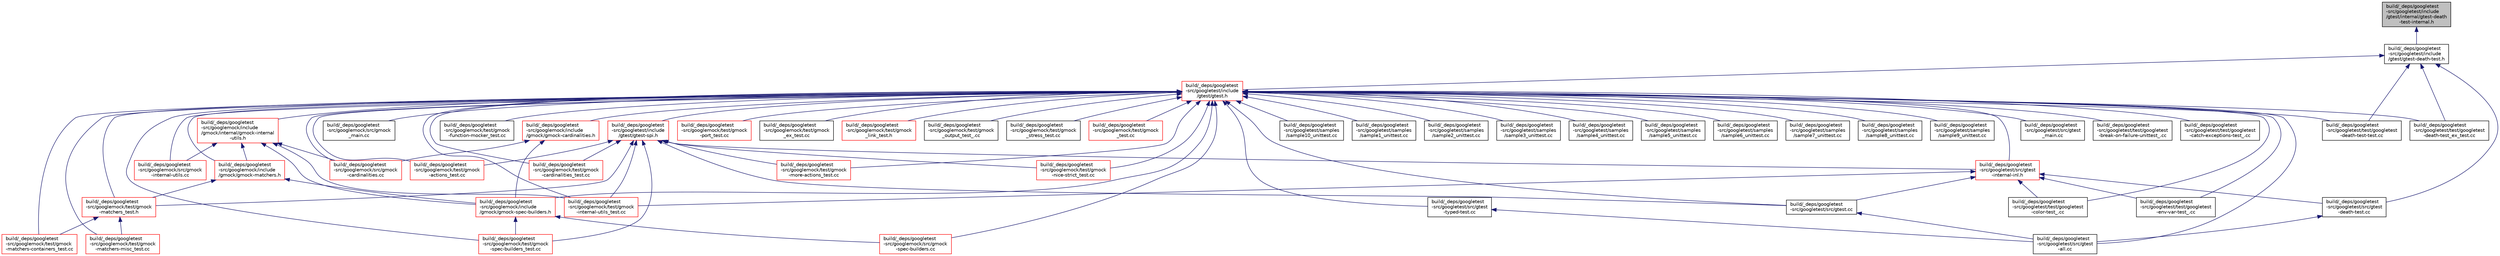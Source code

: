 digraph "build/_deps/googletest-src/googletest/include/gtest/internal/gtest-death-test-internal.h"
{
 // LATEX_PDF_SIZE
  edge [fontname="Helvetica",fontsize="10",labelfontname="Helvetica",labelfontsize="10"];
  node [fontname="Helvetica",fontsize="10",shape=record];
  Node1 [label="build/_deps/googletest\l-src/googletest/include\l/gtest/internal/gtest-death\l-test-internal.h",height=0.2,width=0.4,color="black", fillcolor="grey75", style="filled", fontcolor="black",tooltip=" "];
  Node1 -> Node2 [dir="back",color="midnightblue",fontsize="10",style="solid"];
  Node2 [label="build/_deps/googletest\l-src/googletest/include\l/gtest/gtest-death-test.h",height=0.2,width=0.4,color="black", fillcolor="white", style="filled",URL="$gtest-death-test_8h.html",tooltip=" "];
  Node2 -> Node3 [dir="back",color="midnightblue",fontsize="10",style="solid"];
  Node3 [label="build/_deps/googletest\l-src/googletest/include\l/gtest/gtest.h",height=0.2,width=0.4,color="red", fillcolor="white", style="filled",URL="$gtest_8h.html",tooltip=" "];
  Node3 -> Node4 [dir="back",color="midnightblue",fontsize="10",style="solid"];
  Node4 [label="build/_deps/googletest\l-src/googlemock/include\l/gmock/gmock-cardinalities.h",height=0.2,width=0.4,color="red", fillcolor="white", style="filled",URL="$gmock-cardinalities_8h.html",tooltip=" "];
  Node4 -> Node5 [dir="back",color="midnightblue",fontsize="10",style="solid"];
  Node5 [label="build/_deps/googletest\l-src/googlemock/include\l/gmock/gmock-spec-builders.h",height=0.2,width=0.4,color="red", fillcolor="white", style="filled",URL="$gmock-spec-builders_8h.html",tooltip=" "];
  Node5 -> Node10 [dir="back",color="midnightblue",fontsize="10",style="solid"];
  Node10 [label="build/_deps/googletest\l-src/googlemock/src/gmock\l-spec-builders.cc",height=0.2,width=0.4,color="red", fillcolor="white", style="filled",URL="$gmock-spec-builders_8cc.html",tooltip=" "];
  Node5 -> Node26 [dir="back",color="midnightblue",fontsize="10",style="solid"];
  Node26 [label="build/_deps/googletest\l-src/googlemock/test/gmock\l-spec-builders_test.cc",height=0.2,width=0.4,color="red", fillcolor="white", style="filled",URL="$gmock-spec-builders__test_8cc.html",tooltip=" "];
  Node4 -> Node36 [dir="back",color="midnightblue",fontsize="10",style="solid"];
  Node36 [label="build/_deps/googletest\l-src/googlemock/src/gmock\l-cardinalities.cc",height=0.2,width=0.4,color="red", fillcolor="white", style="filled",URL="$gmock-cardinalities_8cc.html",tooltip=" "];
  Node3 -> Node37 [dir="back",color="midnightblue",fontsize="10",style="solid"];
  Node37 [label="build/_deps/googletest\l-src/googlemock/include\l/gmock/gmock-matchers.h",height=0.2,width=0.4,color="red", fillcolor="white", style="filled",URL="$gmock-matchers_8h.html",tooltip=" "];
  Node37 -> Node5 [dir="back",color="midnightblue",fontsize="10",style="solid"];
  Node37 -> Node18 [dir="back",color="midnightblue",fontsize="10",style="solid"];
  Node18 [label="build/_deps/googletest\l-src/googlemock/test/gmock\l-matchers_test.h",height=0.2,width=0.4,color="red", fillcolor="white", style="filled",URL="$gmock-matchers__test_8h.html",tooltip=" "];
  Node18 -> Node21 [dir="back",color="midnightblue",fontsize="10",style="solid"];
  Node21 [label="build/_deps/googletest\l-src/googlemock/test/gmock\l-matchers-containers_test.cc",height=0.2,width=0.4,color="red", fillcolor="white", style="filled",URL="$gmock-matchers-containers__test_8cc.html",tooltip=" "];
  Node18 -> Node22 [dir="back",color="midnightblue",fontsize="10",style="solid"];
  Node22 [label="build/_deps/googletest\l-src/googlemock/test/gmock\l-matchers-misc_test.cc",height=0.2,width=0.4,color="red", fillcolor="white", style="filled",URL="$gmock-matchers-misc__test_8cc.html",tooltip=" "];
  Node3 -> Node5 [dir="back",color="midnightblue",fontsize="10",style="solid"];
  Node3 -> Node40 [dir="back",color="midnightblue",fontsize="10",style="solid"];
  Node40 [label="build/_deps/googletest\l-src/googlemock/include\l/gmock/internal/gmock-internal\l-utils.h",height=0.2,width=0.4,color="red", fillcolor="white", style="filled",URL="$gmock-internal-utils_8h.html",tooltip=" "];
  Node40 -> Node37 [dir="back",color="midnightblue",fontsize="10",style="solid"];
  Node40 -> Node5 [dir="back",color="midnightblue",fontsize="10",style="solid"];
  Node40 -> Node36 [dir="back",color="midnightblue",fontsize="10",style="solid"];
  Node40 -> Node9 [dir="back",color="midnightblue",fontsize="10",style="solid"];
  Node9 [label="build/_deps/googletest\l-src/googlemock/src/gmock\l-internal-utils.cc",height=0.2,width=0.4,color="red", fillcolor="white", style="filled",URL="$gmock-internal-utils_8cc.html",tooltip=" "];
  Node40 -> Node17 [dir="back",color="midnightblue",fontsize="10",style="solid"];
  Node17 [label="build/_deps/googletest\l-src/googlemock/test/gmock\l-internal-utils_test.cc",height=0.2,width=0.4,color="red", fillcolor="white", style="filled",URL="$gmock-internal-utils__test_8cc.html",tooltip=" "];
  Node3 -> Node36 [dir="back",color="midnightblue",fontsize="10",style="solid"];
  Node3 -> Node9 [dir="back",color="midnightblue",fontsize="10",style="solid"];
  Node3 -> Node10 [dir="back",color="midnightblue",fontsize="10",style="solid"];
  Node3 -> Node12 [dir="back",color="midnightblue",fontsize="10",style="solid"];
  Node12 [label="build/_deps/googletest\l-src/googlemock/src/gmock\l_main.cc",height=0.2,width=0.4,color="black", fillcolor="white", style="filled",URL="$gmock__main_8cc.html",tooltip=" "];
  Node3 -> Node13 [dir="back",color="midnightblue",fontsize="10",style="solid"];
  Node13 [label="build/_deps/googletest\l-src/googlemock/test/gmock\l-actions_test.cc",height=0.2,width=0.4,color="red", fillcolor="white", style="filled",URL="$gmock-actions__test_8cc.html",tooltip=" "];
  Node3 -> Node15 [dir="back",color="midnightblue",fontsize="10",style="solid"];
  Node15 [label="build/_deps/googletest\l-src/googlemock/test/gmock\l-cardinalities_test.cc",height=0.2,width=0.4,color="red", fillcolor="white", style="filled",URL="$gmock-cardinalities__test_8cc.html",tooltip=" "];
  Node3 -> Node16 [dir="back",color="midnightblue",fontsize="10",style="solid"];
  Node16 [label="build/_deps/googletest\l-src/googlemock/test/gmock\l-function-mocker_test.cc",height=0.2,width=0.4,color="black", fillcolor="white", style="filled",URL="$gmock-function-mocker__test_8cc.html",tooltip=" "];
  Node3 -> Node17 [dir="back",color="midnightblue",fontsize="10",style="solid"];
  Node3 -> Node21 [dir="back",color="midnightblue",fontsize="10",style="solid"];
  Node3 -> Node22 [dir="back",color="midnightblue",fontsize="10",style="solid"];
  Node3 -> Node18 [dir="back",color="midnightblue",fontsize="10",style="solid"];
  Node3 -> Node23 [dir="back",color="midnightblue",fontsize="10",style="solid"];
  Node23 [label="build/_deps/googletest\l-src/googlemock/test/gmock\l-more-actions_test.cc",height=0.2,width=0.4,color="red", fillcolor="white", style="filled",URL="$gmock-more-actions__test_8cc.html",tooltip=" "];
  Node3 -> Node24 [dir="back",color="midnightblue",fontsize="10",style="solid"];
  Node24 [label="build/_deps/googletest\l-src/googlemock/test/gmock\l-nice-strict_test.cc",height=0.2,width=0.4,color="red", fillcolor="white", style="filled",URL="$gmock-nice-strict__test_8cc.html",tooltip=" "];
  Node3 -> Node43 [dir="back",color="midnightblue",fontsize="10",style="solid"];
  Node43 [label="build/_deps/googletest\l-src/googlemock/test/gmock\l-port_test.cc",height=0.2,width=0.4,color="red", fillcolor="white", style="filled",URL="$gmock-port__test_8cc.html",tooltip=" "];
  Node3 -> Node26 [dir="back",color="midnightblue",fontsize="10",style="solid"];
  Node3 -> Node27 [dir="back",color="midnightblue",fontsize="10",style="solid"];
  Node27 [label="build/_deps/googletest\l-src/googlemock/test/gmock\l_ex_test.cc",height=0.2,width=0.4,color="black", fillcolor="white", style="filled",URL="$gmock__ex__test_8cc.html",tooltip=" "];
  Node3 -> Node29 [dir="back",color="midnightblue",fontsize="10",style="solid"];
  Node29 [label="build/_deps/googletest\l-src/googlemock/test/gmock\l_link_test.h",height=0.2,width=0.4,color="red", fillcolor="white", style="filled",URL="$gmock__link__test_8h.html",tooltip=" "];
  Node3 -> Node32 [dir="back",color="midnightblue",fontsize="10",style="solid"];
  Node32 [label="build/_deps/googletest\l-src/googlemock/test/gmock\l_output_test_.cc",height=0.2,width=0.4,color="black", fillcolor="white", style="filled",URL="$gmock__output__test___8cc.html",tooltip=" "];
  Node3 -> Node33 [dir="back",color="midnightblue",fontsize="10",style="solid"];
  Node33 [label="build/_deps/googletest\l-src/googlemock/test/gmock\l_stress_test.cc",height=0.2,width=0.4,color="black", fillcolor="white", style="filled",URL="$gmock__stress__test_8cc.html",tooltip=" "];
  Node3 -> Node34 [dir="back",color="midnightblue",fontsize="10",style="solid"];
  Node34 [label="build/_deps/googletest\l-src/googlemock/test/gmock\l_test.cc",height=0.2,width=0.4,color="red", fillcolor="white", style="filled",URL="$gmock__test_8cc.html",tooltip=" "];
  Node3 -> Node44 [dir="back",color="midnightblue",fontsize="10",style="solid"];
  Node44 [label="build/_deps/googletest\l-src/googletest/include\l/gtest/gtest-spi.h",height=0.2,width=0.4,color="red", fillcolor="white", style="filled",URL="$gtest-spi_8h.html",tooltip=" "];
  Node44 -> Node13 [dir="back",color="midnightblue",fontsize="10",style="solid"];
  Node44 -> Node15 [dir="back",color="midnightblue",fontsize="10",style="solid"];
  Node44 -> Node17 [dir="back",color="midnightblue",fontsize="10",style="solid"];
  Node44 -> Node18 [dir="back",color="midnightblue",fontsize="10",style="solid"];
  Node44 -> Node23 [dir="back",color="midnightblue",fontsize="10",style="solid"];
  Node44 -> Node24 [dir="back",color="midnightblue",fontsize="10",style="solid"];
  Node44 -> Node26 [dir="back",color="midnightblue",fontsize="10",style="solid"];
  Node44 -> Node45 [dir="back",color="midnightblue",fontsize="10",style="solid"];
  Node45 [label="build/_deps/googletest\l-src/googletest/src/gtest\l-internal-inl.h",height=0.2,width=0.4,color="red", fillcolor="white", style="filled",URL="$gtest-internal-inl_8h.html",tooltip=" "];
  Node45 -> Node17 [dir="back",color="midnightblue",fontsize="10",style="solid"];
  Node45 -> Node46 [dir="back",color="midnightblue",fontsize="10",style="solid"];
  Node46 [label="build/_deps/googletest\l-src/googletest/src/gtest\l-death-test.cc",height=0.2,width=0.4,color="black", fillcolor="white", style="filled",URL="$gtest-death-test_8cc.html",tooltip=" "];
  Node46 -> Node47 [dir="back",color="midnightblue",fontsize="10",style="solid"];
  Node47 [label="build/_deps/googletest\l-src/googletest/src/gtest\l-all.cc",height=0.2,width=0.4,color="black", fillcolor="white", style="filled",URL="$gtest-all_8cc.html",tooltip=" "];
  Node45 -> Node51 [dir="back",color="midnightblue",fontsize="10",style="solid"];
  Node51 [label="build/_deps/googletest\l-src/googletest/src/gtest.cc",height=0.2,width=0.4,color="black", fillcolor="white", style="filled",URL="$gtest_8cc.html",tooltip=" "];
  Node51 -> Node47 [dir="back",color="midnightblue",fontsize="10",style="solid"];
  Node45 -> Node52 [dir="back",color="midnightblue",fontsize="10",style="solid"];
  Node52 [label="build/_deps/googletest\l-src/googletest/test/googletest\l-color-test_.cc",height=0.2,width=0.4,color="black", fillcolor="white", style="filled",URL="$googletest-color-test___8cc.html",tooltip=" "];
  Node45 -> Node53 [dir="back",color="midnightblue",fontsize="10",style="solid"];
  Node53 [label="build/_deps/googletest\l-src/googletest/test/googletest\l-env-var-test_.cc",height=0.2,width=0.4,color="black", fillcolor="white", style="filled",URL="$googletest-env-var-test___8cc.html",tooltip=" "];
  Node44 -> Node51 [dir="back",color="midnightblue",fontsize="10",style="solid"];
  Node3 -> Node65 [dir="back",color="midnightblue",fontsize="10",style="solid"];
  Node65 [label="build/_deps/googletest\l-src/googletest/samples\l/sample10_unittest.cc",height=0.2,width=0.4,color="black", fillcolor="white", style="filled",URL="$sample10__unittest_8cc.html",tooltip=" "];
  Node3 -> Node66 [dir="back",color="midnightblue",fontsize="10",style="solid"];
  Node66 [label="build/_deps/googletest\l-src/googletest/samples\l/sample1_unittest.cc",height=0.2,width=0.4,color="black", fillcolor="white", style="filled",URL="$sample1__unittest_8cc.html",tooltip=" "];
  Node3 -> Node67 [dir="back",color="midnightblue",fontsize="10",style="solid"];
  Node67 [label="build/_deps/googletest\l-src/googletest/samples\l/sample2_unittest.cc",height=0.2,width=0.4,color="black", fillcolor="white", style="filled",URL="$sample2__unittest_8cc.html",tooltip=" "];
  Node3 -> Node68 [dir="back",color="midnightblue",fontsize="10",style="solid"];
  Node68 [label="build/_deps/googletest\l-src/googletest/samples\l/sample3_unittest.cc",height=0.2,width=0.4,color="black", fillcolor="white", style="filled",URL="$sample3__unittest_8cc.html",tooltip=" "];
  Node3 -> Node69 [dir="back",color="midnightblue",fontsize="10",style="solid"];
  Node69 [label="build/_deps/googletest\l-src/googletest/samples\l/sample4_unittest.cc",height=0.2,width=0.4,color="black", fillcolor="white", style="filled",URL="$sample4__unittest_8cc.html",tooltip=" "];
  Node3 -> Node70 [dir="back",color="midnightblue",fontsize="10",style="solid"];
  Node70 [label="build/_deps/googletest\l-src/googletest/samples\l/sample5_unittest.cc",height=0.2,width=0.4,color="black", fillcolor="white", style="filled",URL="$sample5__unittest_8cc.html",tooltip=" "];
  Node3 -> Node71 [dir="back",color="midnightblue",fontsize="10",style="solid"];
  Node71 [label="build/_deps/googletest\l-src/googletest/samples\l/sample6_unittest.cc",height=0.2,width=0.4,color="black", fillcolor="white", style="filled",URL="$sample6__unittest_8cc.html",tooltip=" "];
  Node3 -> Node72 [dir="back",color="midnightblue",fontsize="10",style="solid"];
  Node72 [label="build/_deps/googletest\l-src/googletest/samples\l/sample7_unittest.cc",height=0.2,width=0.4,color="black", fillcolor="white", style="filled",URL="$sample7__unittest_8cc.html",tooltip=" "];
  Node3 -> Node73 [dir="back",color="midnightblue",fontsize="10",style="solid"];
  Node73 [label="build/_deps/googletest\l-src/googletest/samples\l/sample8_unittest.cc",height=0.2,width=0.4,color="black", fillcolor="white", style="filled",URL="$sample8__unittest_8cc.html",tooltip=" "];
  Node3 -> Node74 [dir="back",color="midnightblue",fontsize="10",style="solid"];
  Node74 [label="build/_deps/googletest\l-src/googletest/samples\l/sample9_unittest.cc",height=0.2,width=0.4,color="black", fillcolor="white", style="filled",URL="$sample9__unittest_8cc.html",tooltip=" "];
  Node3 -> Node47 [dir="back",color="midnightblue",fontsize="10",style="solid"];
  Node3 -> Node45 [dir="back",color="midnightblue",fontsize="10",style="solid"];
  Node3 -> Node75 [dir="back",color="midnightblue",fontsize="10",style="solid"];
  Node75 [label="build/_deps/googletest\l-src/googletest/src/gtest\l-typed-test.cc",height=0.2,width=0.4,color="black", fillcolor="white", style="filled",URL="$gtest-typed-test_8cc.html",tooltip=" "];
  Node75 -> Node47 [dir="back",color="midnightblue",fontsize="10",style="solid"];
  Node3 -> Node51 [dir="back",color="midnightblue",fontsize="10",style="solid"];
  Node3 -> Node76 [dir="back",color="midnightblue",fontsize="10",style="solid"];
  Node76 [label="build/_deps/googletest\l-src/googletest/src/gtest\l_main.cc",height=0.2,width=0.4,color="black", fillcolor="white", style="filled",URL="$gtest__main_8cc.html",tooltip=" "];
  Node3 -> Node77 [dir="back",color="midnightblue",fontsize="10",style="solid"];
  Node77 [label="build/_deps/googletest\l-src/googletest/test/googletest\l-break-on-failure-unittest_.cc",height=0.2,width=0.4,color="black", fillcolor="white", style="filled",URL="$googletest-break-on-failure-unittest___8cc.html",tooltip=" "];
  Node3 -> Node78 [dir="back",color="midnightblue",fontsize="10",style="solid"];
  Node78 [label="build/_deps/googletest\l-src/googletest/test/googletest\l-catch-exceptions-test_.cc",height=0.2,width=0.4,color="black", fillcolor="white", style="filled",URL="$googletest-catch-exceptions-test___8cc.html",tooltip=" "];
  Node3 -> Node52 [dir="back",color="midnightblue",fontsize="10",style="solid"];
  Node3 -> Node79 [dir="back",color="midnightblue",fontsize="10",style="solid"];
  Node79 [label="build/_deps/googletest\l-src/googletest/test/googletest\l-death-test-test.cc",height=0.2,width=0.4,color="black", fillcolor="white", style="filled",URL="$googletest-death-test-test_8cc.html",tooltip=" "];
  Node3 -> Node80 [dir="back",color="midnightblue",fontsize="10",style="solid"];
  Node80 [label="build/_deps/googletest\l-src/googletest/test/googletest\l-death-test_ex_test.cc",height=0.2,width=0.4,color="black", fillcolor="white", style="filled",URL="$googletest-death-test__ex__test_8cc.html",tooltip=" "];
  Node3 -> Node53 [dir="back",color="midnightblue",fontsize="10",style="solid"];
  Node2 -> Node46 [dir="back",color="midnightblue",fontsize="10",style="solid"];
  Node2 -> Node79 [dir="back",color="midnightblue",fontsize="10",style="solid"];
  Node2 -> Node80 [dir="back",color="midnightblue",fontsize="10",style="solid"];
}
